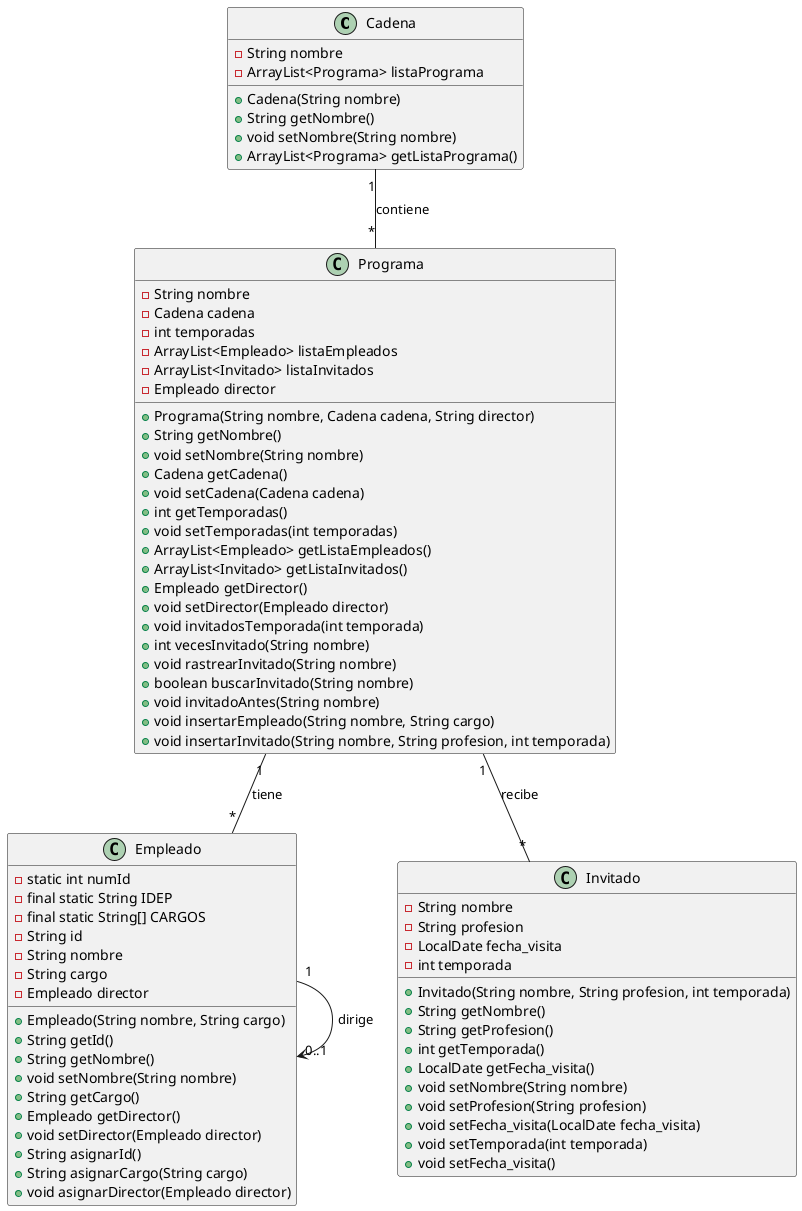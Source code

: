 @startuml

class Cadena {
    - String nombre
    - ArrayList<Programa> listaPrograma
    + Cadena(String nombre)
    + String getNombre()
    + void setNombre(String nombre)
    + ArrayList<Programa> getListaPrograma()
}

class Programa {
    - String nombre
    - Cadena cadena
    - int temporadas
    - ArrayList<Empleado> listaEmpleados
    - ArrayList<Invitado> listaInvitados
    - Empleado director
    + Programa(String nombre, Cadena cadena, String director)
    + String getNombre()
    + void setNombre(String nombre)
    + Cadena getCadena()
    + void setCadena(Cadena cadena)
    + int getTemporadas()
    + void setTemporadas(int temporadas)
    + ArrayList<Empleado> getListaEmpleados()
    + ArrayList<Invitado> getListaInvitados()
    + Empleado getDirector()
    + void setDirector(Empleado director)
    + void invitadosTemporada(int temporada)
    + int vecesInvitado(String nombre)
    + void rastrearInvitado(String nombre)
    + boolean buscarInvitado(String nombre)
    + void invitadoAntes(String nombre)
    + void insertarEmpleado(String nombre, String cargo)
    + void insertarInvitado(String nombre, String profesion, int temporada)
}

class Empleado {
    - static int numId
    - final static String IDEP
    - final static String[] CARGOS
    - String id
    - String nombre
    - String cargo
    - Empleado director
    + Empleado(String nombre, String cargo)
    + String getId()
    + String getNombre()
    + void setNombre(String nombre)
    + String getCargo()
    + Empleado getDirector()
    + void setDirector(Empleado director)
    + String asignarId()
    + String asignarCargo(String cargo)
    + void asignarDirector(Empleado director)
}

class Invitado {
    - String nombre
    - String profesion
    - LocalDate fecha_visita
    - int temporada
    + Invitado(String nombre, String profesion, int temporada)
    + String getNombre()
    + String getProfesion()
    + int getTemporada()
    + LocalDate getFecha_visita()
    + void setNombre(String nombre)
    + void setProfesion(String profesion)
    + void setFecha_visita(LocalDate fecha_visita)
    + void setTemporada(int temporada)
    + void setFecha_visita()
}

Cadena "1" -- "*" Programa : contiene
Programa "1" -- "*" Empleado : tiene
Programa "1" -- "*" Invitado : recibe
Empleado "1" --> "0..1" Empleado : dirige
@enduml